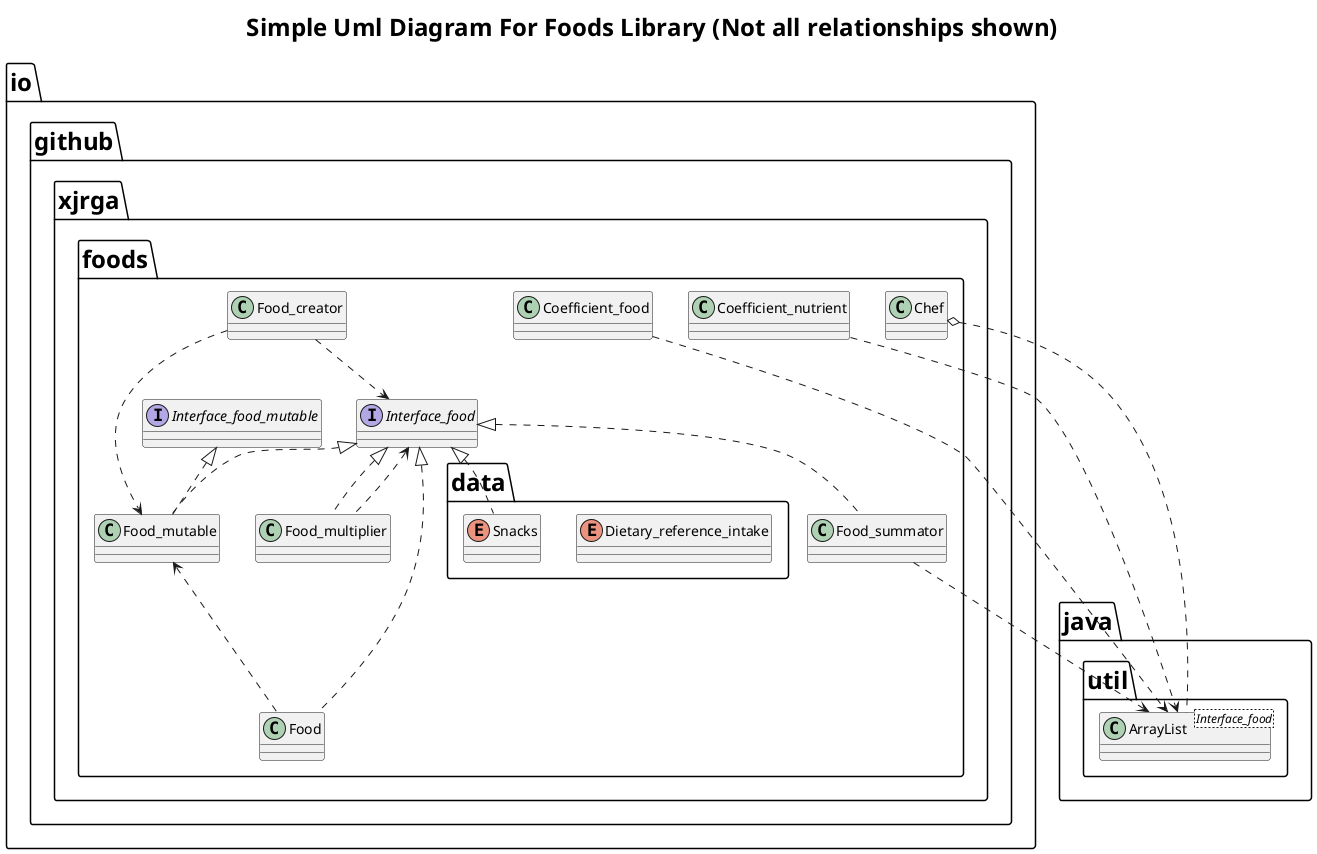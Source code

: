 @startuml
title Simple Uml Diagram For Foods Library (Not all relationships shown)
<style>
title {
  HorizontalAlignment center
  FontSize 24
}
</style>
class java.util.ArrayList<Interface_food>
class io.github.xjrga.foods.Food_creator
'enum io.github.xjrga.foods.data.Atwater
enum io.github.xjrga.foods.data.Dietary_reference_intake
interface io.github.xjrga.foods.Interface_food
interface io.github.xjrga.foods.Interface_food_mutable
'enum io.github.xjrga.foods.data..data.American_indian_alaska_native_foods
'enum io.github.xjrga.foods.data..data.Baby_foods
'enum io.github.xjrga.foods.data..data.Baked_products
'enum io.github.xjrga.food.data.Beef_products
'enum io.github.xjrga.foods.data..data.Beverages
'enum io.github.xjrga.food.data.Breakfast_cereals
'enum io.github.xjrga.foods.data..data.Cereal_grains_and_pasta
'enum io.github.xjrga.food.data.Dairy_and_egg_products
'enum io.github.xjrga.foods.data..data.Fast_foods
'enum io.github.xjrga.foods.data..data.Fats_and_oils
'enum io.github.xjrga.food.data.Finfish_and_shellfish_products
'enum io.github.xjrga.foods.data..data.Fruits_and_fruit_juices
'enum io.github.xjrga.food.data.Glycemic_index_test_set
'enum io.github.xjrga.foods.data..data.Legumes_and_legume_products
'enum io.github.xjrga.food.data.Nut_and_seed_products
'enum io.github.xjrga.foods.data..data.Omega3
'enum io.github.xjrga.food.data.Pork_products
'enum io.github.xjrga.foods.data..data.Poultry_products
'enum io.github.xjrga.food.data.Protein_powders
'enum io.github.xjrga.foods.data..data.Sausages_and_luncheon_meats
'enum io.github.xjrga.food.data.Snacks
'enum io.github.xjrga.foods.data..data.Spices_and_herbs
'enum io.github.xjrga.food.data.Supplements
'enum io.github.xjrga.foods.data..data.Sweets
'enum io.github.xjrga.food.data.Vegetables_and_vegetable_products
'enum io.github.xjrga.foods.data..data.Atwater
class io.github.xjrga.foods.Food implements io.github.xjrga.foods.Interface_food
class io.github.xjrga.foods.Food_multiplier implements io.github.xjrga.foods.Interface_food
class io.github.xjrga.foods.Food_mutable implements io.github.xjrga.foods.Interface_food
class io.github.xjrga.foods.Food_mutable implements io.github.xjrga.foods.Interface_food_mutable
class io.github.xjrga.foods.Food_summator implements io.github.xjrga.foods.Interface_food
io.github.xjrga.foods.Food_mutable <.. io.github.xjrga.foods.Food
io.github.xjrga.foods.Interface_food <.. io.github.xjrga.foods.Food_multiplier
enum io.github.xjrga.foods.data.Snacks implements io.github.xjrga.foods.Interface_food
io.github.xjrga.foods.Food_summator ..> java.util.ArrayList 
io.github.xjrga.foods.Coefficient_food ..> java.util.ArrayList 
io.github.xjrga.foods.Coefficient_nutrient ..> java.util.ArrayList
io.github.xjrga.foods.Chef o.. java.util.ArrayList
io.github.xjrga.foods.Food_creator ..> io.github.xjrga.foods.Food_mutable
io.github.xjrga.foods.Food_creator ..> io.github.xjrga.foods.Interface_food
'io.github.xjrga.foods.Food_creator --o io.github.xjrga.foods.Chef
'enum io.github.xjrga.foods.data.American_indian_alaska_native_foods --|> io.github.xjrga.foods.Interface_food
'enum io.github.xjrga.foods.data.Baby_foods --|> io.github.xjrga.foods.Interface_food
'enum io.github.xjrga.foods.data.Baked_products --|> io.github.xjrga.foods.Interface_food
'enum io.github.xjrga.foods.data.Beef_products --|> io.github.xjrga.foods.Interface_food
'enum io.github.xjrga.foods.data.Beverages --|> io.github.xjrga.foods.Interface_food
'enum io.github.xjrga.foods.data.Breakfast_cereals --|> io.github.xjrga.foods.Interface_food
'enum io.github.xjrga.foods.data.Cereal_grains_and_pasta --|> io.github.xjrga.foods.Interface_food
'enum io.github.xjrga.foods.data.Dairy_and_egg_products implements io.github.xjrga.foods.Interface_food
'enum io.github.xjrga.foods.data.Fast_foods --|> io.github.xjrga.foods.Interface_food
'enum io.github.xjrga.foods.data.Fats_and_oils --|> io.github.xjrga.foods.Interface_food
'enum io.github.xjrga.foods.data.Finfish_and_shellfish_products --|> io.github.xjrga.foods.Interface_food
'enum io.github.xjrga.foods.data.Fruits_and_fruit_juices --|> io.github.xjrga.foods.Interface_food
'enum io.github.xjrga.foods.data.Glycemic_index_test_set --|> io.github.xjrga.foods.Interface_food
'enum io.github.xjrga.foods.data.Legumes_and_legume_products --|> io.github.xjrga.foods.Interface_food
'enum io.github.xjrga.foods.data.Nut_and_seed_products --|> io.github.xjrga.foods.Interface_food
'enum io.github.xjrga.foods.data.Omega3 --|> io.github.xjrga.foods.Interface_food
'enum io.github.xjrga.foods.data.Pork_products --|> io.github.xjrga.foods.Interface_food
'enum io.github.xjrga.foods.data.Poultry_products --|> io.github.xjrga.foods.Interface_food
'enum io.github.xjrga.foods.data.Protein_powders --|> io.github.xjrga.foods.Interface_food
'enum io.github.xjrga.foods.data.Sausages_and_luncheon_meats --|> io.github.xjrga.foods.Interface_food
'enum io.github.xjrga.foods.data.Snacks --|> io.github.xjrga.foods.Interface_food
'enum io.github.xjrga.foods.data.Spices_and_herbs --|> io.github.xjrga.foods.Interface_food
'enum io.github.xjrga.foods.data.Supplements --|> io.github.xjrga.foods.Interface_food
'enum io.github.xjrga.foods.data.Sweets --|> io.github.xjrga.foods.Interface_food
'enum io.github.xjrga.foods.data.Vegetables_and_vegetable_products --|> io.github.xjrga.foods.Interface_food
@enduml